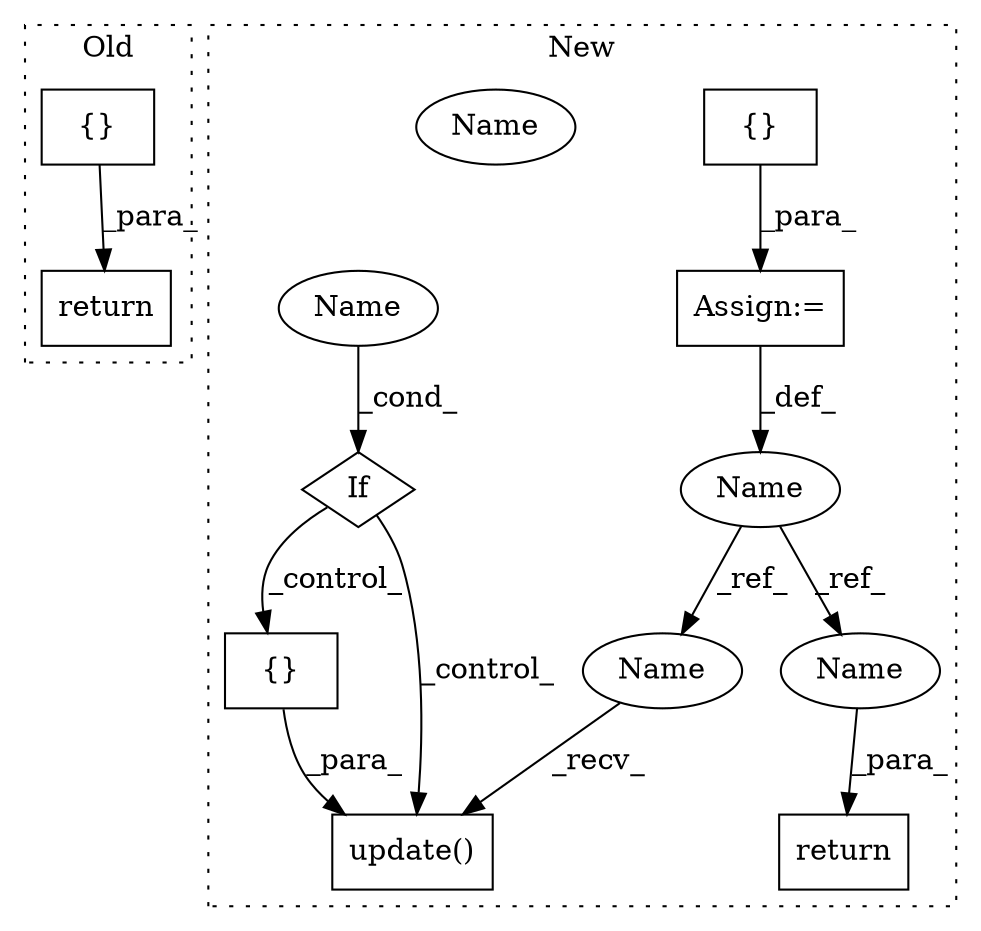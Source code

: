 digraph G {
subgraph cluster0 {
1 [label="{}" a="95" s="3131,3170" l="1,1" shape="box"];
6 [label="return" a="93" s="3124" l="7" shape="box"];
label = "Old";
style="dotted";
}
subgraph cluster1 {
2 [label="update()" a="75" s="3269,3307" l="14,1" shape="box"];
3 [label="{}" a="95" s="3283,3306" l="1,1" shape="box"];
4 [label="Name" a="87" s="3139" l="6" shape="ellipse"];
5 [label="return" a="93" s="3313" l="7" shape="box"];
7 [label="Assign:=" a="68" s="3145" l="3" shape="box"];
8 [label="{}" a="95" s="3148,3187" l="1,1" shape="box"];
9 [label="If" a="96" s="3193" l="3" shape="diamond"];
10 [label="Name" a="87" s="3196" l="7" shape="ellipse"];
11 [label="Name" a="87" s="3196" l="7" shape="ellipse"];
12 [label="Name" a="87" s="3320" l="6" shape="ellipse"];
13 [label="Name" a="87" s="3269" l="6" shape="ellipse"];
label = "New";
style="dotted";
}
1 -> 6 [label="_para_"];
3 -> 2 [label="_para_"];
4 -> 13 [label="_ref_"];
4 -> 12 [label="_ref_"];
7 -> 4 [label="_def_"];
8 -> 7 [label="_para_"];
9 -> 2 [label="_control_"];
9 -> 3 [label="_control_"];
11 -> 9 [label="_cond_"];
12 -> 5 [label="_para_"];
13 -> 2 [label="_recv_"];
}